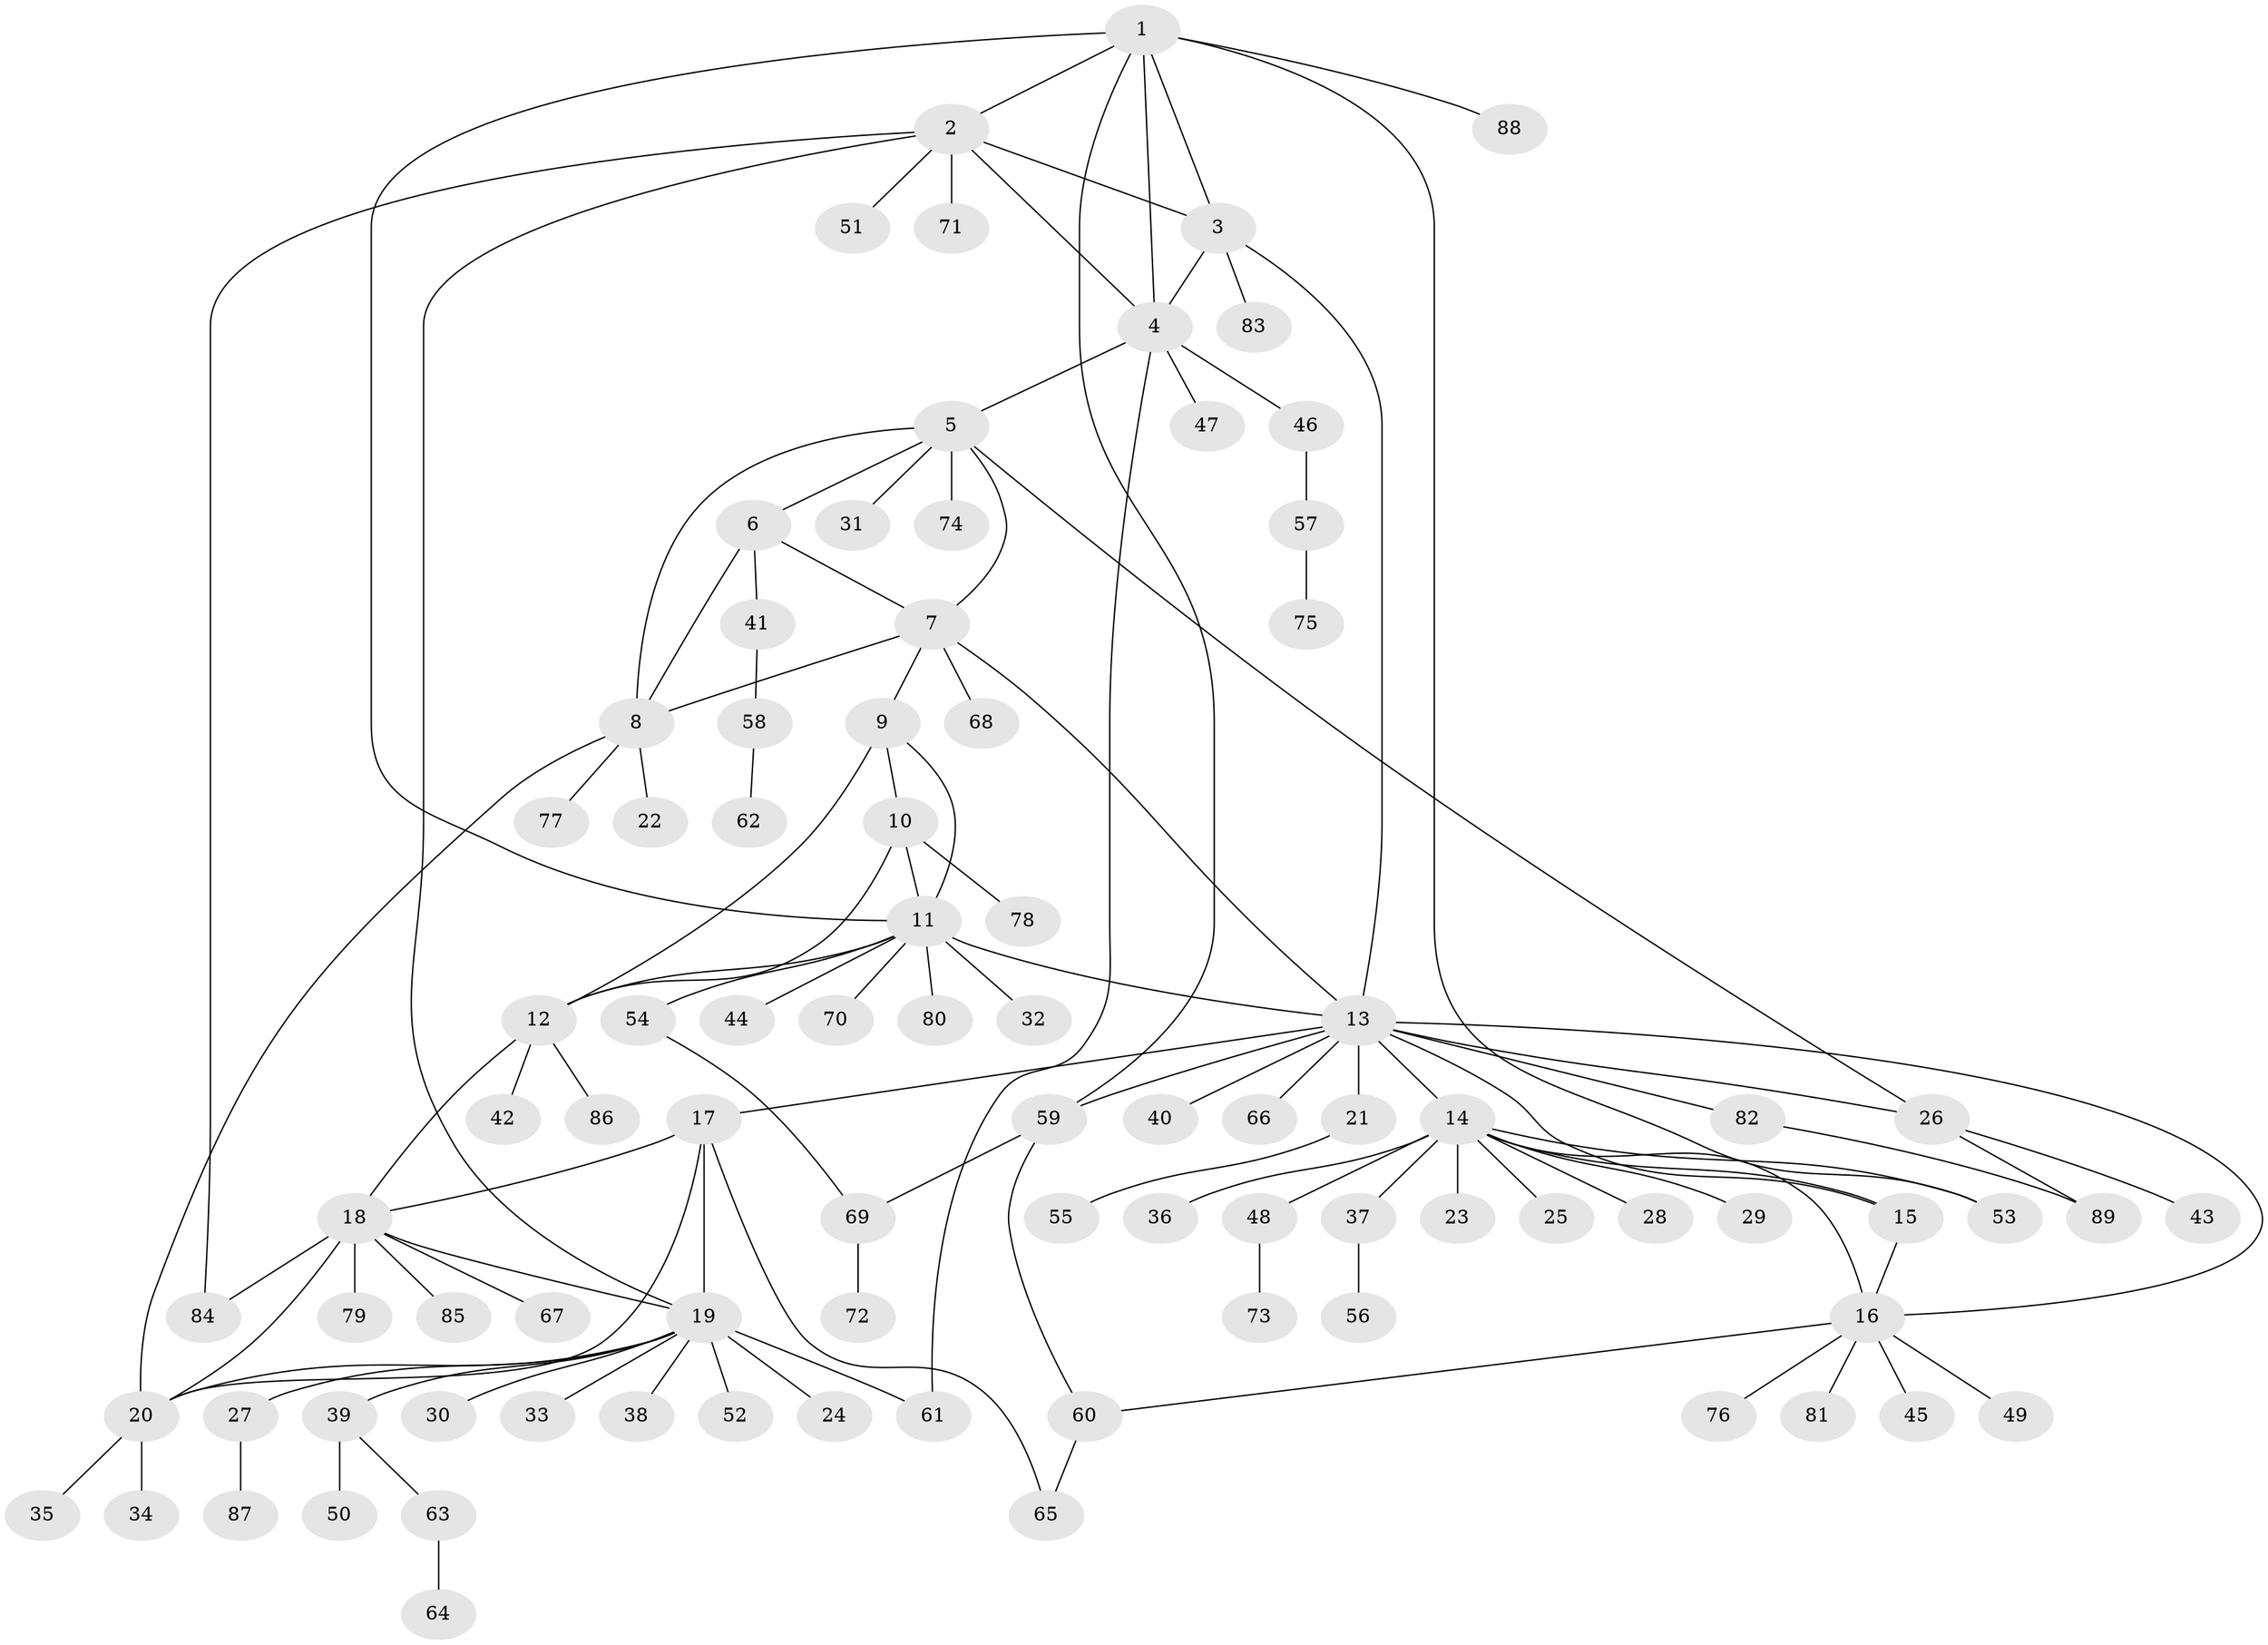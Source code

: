 // Generated by graph-tools (version 1.1) at 2025/02/03/09/25 03:02:49]
// undirected, 89 vertices, 118 edges
graph export_dot {
graph [start="1"]
  node [color=gray90,style=filled];
  1;
  2;
  3;
  4;
  5;
  6;
  7;
  8;
  9;
  10;
  11;
  12;
  13;
  14;
  15;
  16;
  17;
  18;
  19;
  20;
  21;
  22;
  23;
  24;
  25;
  26;
  27;
  28;
  29;
  30;
  31;
  32;
  33;
  34;
  35;
  36;
  37;
  38;
  39;
  40;
  41;
  42;
  43;
  44;
  45;
  46;
  47;
  48;
  49;
  50;
  51;
  52;
  53;
  54;
  55;
  56;
  57;
  58;
  59;
  60;
  61;
  62;
  63;
  64;
  65;
  66;
  67;
  68;
  69;
  70;
  71;
  72;
  73;
  74;
  75;
  76;
  77;
  78;
  79;
  80;
  81;
  82;
  83;
  84;
  85;
  86;
  87;
  88;
  89;
  1 -- 2;
  1 -- 3;
  1 -- 4;
  1 -- 11;
  1 -- 53;
  1 -- 59;
  1 -- 88;
  2 -- 3;
  2 -- 4;
  2 -- 19;
  2 -- 51;
  2 -- 71;
  2 -- 84;
  3 -- 4;
  3 -- 13;
  3 -- 83;
  4 -- 5;
  4 -- 46;
  4 -- 47;
  4 -- 61;
  5 -- 6;
  5 -- 7;
  5 -- 8;
  5 -- 26;
  5 -- 31;
  5 -- 74;
  6 -- 7;
  6 -- 8;
  6 -- 41;
  7 -- 8;
  7 -- 9;
  7 -- 13;
  7 -- 68;
  8 -- 20;
  8 -- 22;
  8 -- 77;
  9 -- 10;
  9 -- 11;
  9 -- 12;
  10 -- 11;
  10 -- 12;
  10 -- 78;
  11 -- 12;
  11 -- 13;
  11 -- 32;
  11 -- 44;
  11 -- 54;
  11 -- 70;
  11 -- 80;
  12 -- 18;
  12 -- 42;
  12 -- 86;
  13 -- 14;
  13 -- 15;
  13 -- 16;
  13 -- 17;
  13 -- 21;
  13 -- 26;
  13 -- 40;
  13 -- 59;
  13 -- 66;
  13 -- 82;
  14 -- 15;
  14 -- 16;
  14 -- 23;
  14 -- 25;
  14 -- 28;
  14 -- 29;
  14 -- 36;
  14 -- 37;
  14 -- 48;
  14 -- 53;
  15 -- 16;
  16 -- 45;
  16 -- 49;
  16 -- 60;
  16 -- 76;
  16 -- 81;
  17 -- 18;
  17 -- 19;
  17 -- 20;
  17 -- 65;
  18 -- 19;
  18 -- 20;
  18 -- 67;
  18 -- 79;
  18 -- 84;
  18 -- 85;
  19 -- 20;
  19 -- 24;
  19 -- 27;
  19 -- 30;
  19 -- 33;
  19 -- 38;
  19 -- 39;
  19 -- 52;
  19 -- 61;
  20 -- 34;
  20 -- 35;
  21 -- 55;
  26 -- 43;
  26 -- 89;
  27 -- 87;
  37 -- 56;
  39 -- 50;
  39 -- 63;
  41 -- 58;
  46 -- 57;
  48 -- 73;
  54 -- 69;
  57 -- 75;
  58 -- 62;
  59 -- 60;
  59 -- 69;
  60 -- 65;
  63 -- 64;
  69 -- 72;
  82 -- 89;
}
